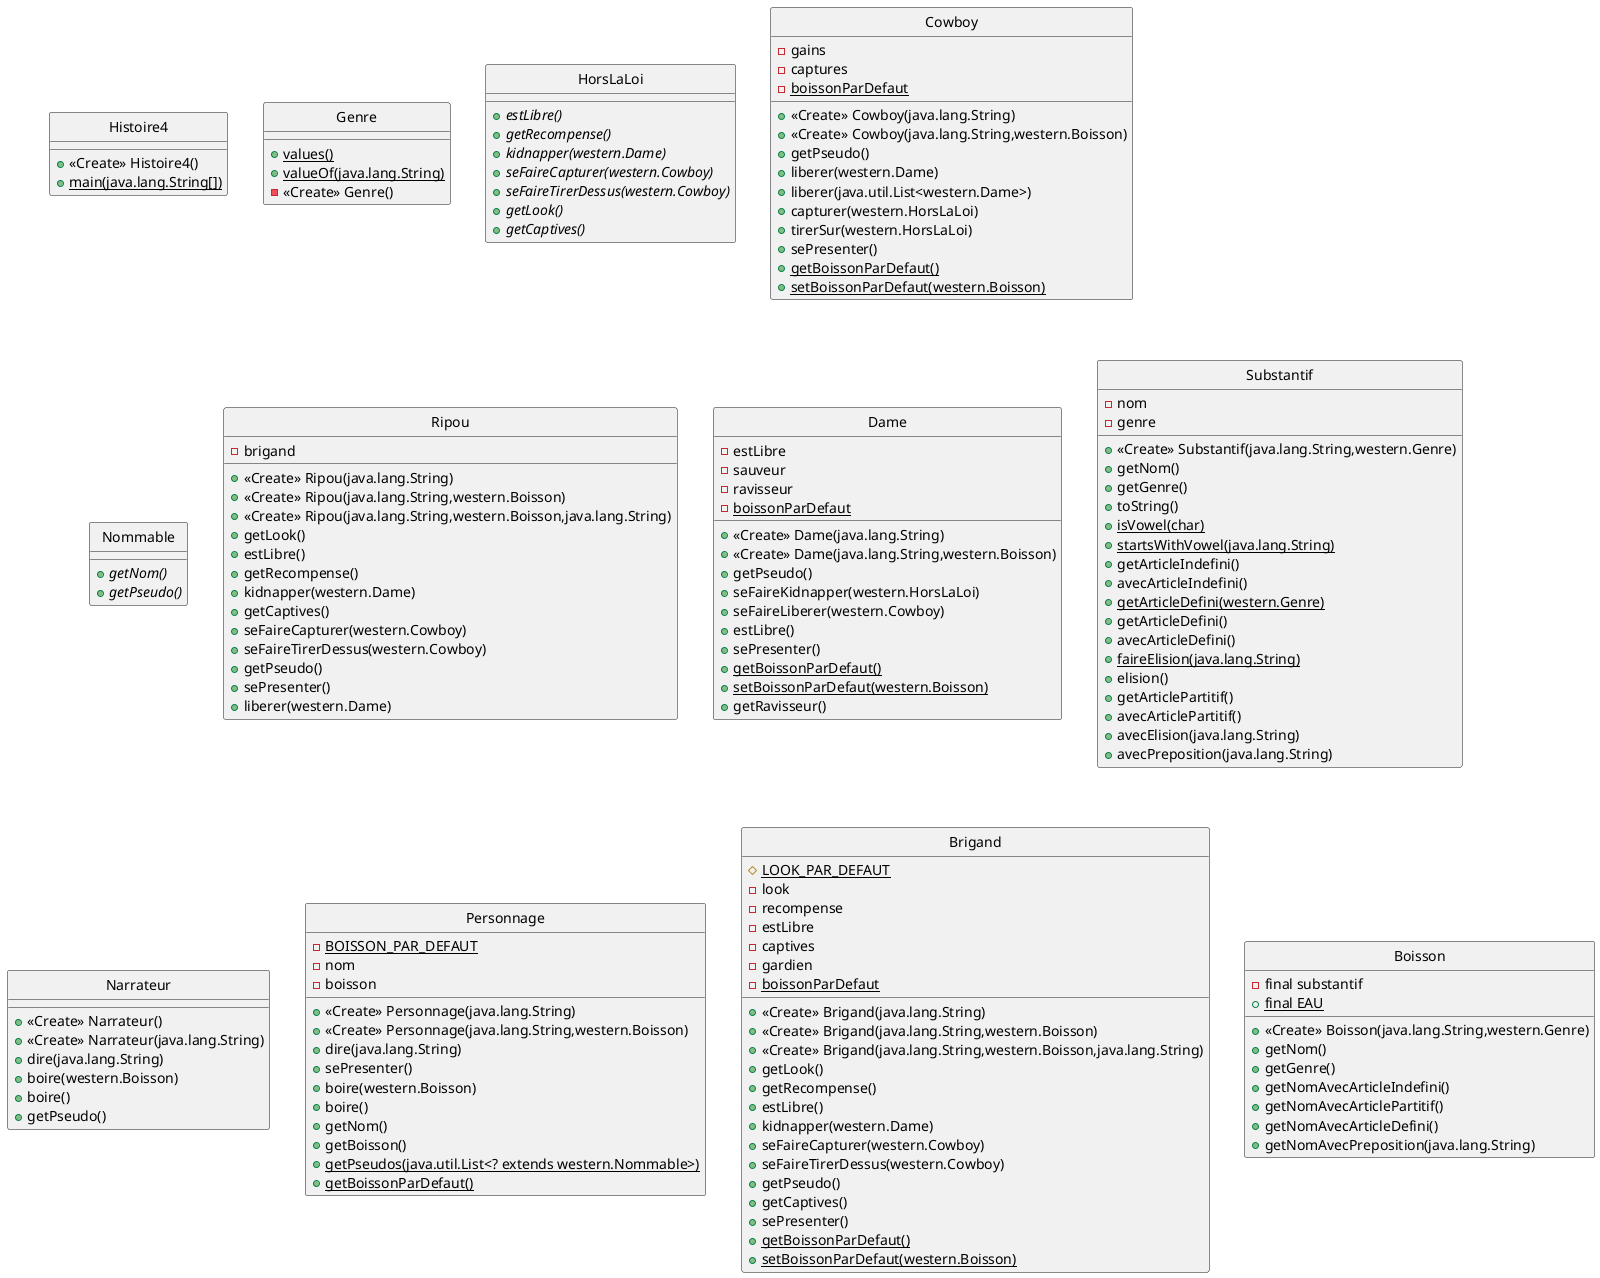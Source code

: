 @startuml
skinparam style strictuml
class Histoire4{ 
+ <<Create>> Histoire4()
+ {static} main(java.lang.String[])

 } 
class Genre{ 
+ {static} values()
+ {static} valueOf(java.lang.String)
- <<Create>> Genre()

 } 
class HorsLaLoi{ 
+ {abstract} estLibre()
+ {abstract} getRecompense()
+ {abstract} kidnapper(western.Dame)
+ {abstract} seFaireCapturer(western.Cowboy)
+ {abstract} seFaireTirerDessus(western.Cowboy)
+ {abstract} getLook()
+ {abstract} getCaptives()

 } 
class Cowboy{ 
- gains
- captures
+ <<Create>> Cowboy(java.lang.String)
+ <<Create>> Cowboy(java.lang.String,western.Boisson)
+ getPseudo()
+ liberer(western.Dame)
+ liberer(java.util.List<western.Dame>)
+ capturer(western.HorsLaLoi)
+ tirerSur(western.HorsLaLoi)
+ sePresenter()
- {static} boissonParDefaut
+ {static} getBoissonParDefaut()
+ {static} setBoissonParDefaut(western.Boisson)

 } 
class Nommable{ 
+ {abstract} getNom()
+ {abstract} getPseudo()

 } 
class Ripou{ 
- brigand
+ <<Create>> Ripou(java.lang.String)
+ <<Create>> Ripou(java.lang.String,western.Boisson)
+ <<Create>> Ripou(java.lang.String,western.Boisson,java.lang.String)
+ getLook()
+ estLibre()
+ getRecompense()
+ kidnapper(western.Dame)
+ getCaptives()
+ seFaireCapturer(western.Cowboy)
+ seFaireTirerDessus(western.Cowboy)
+ getPseudo()
+ sePresenter()
+ liberer(western.Dame)

 } 
class Dame{ 
- estLibre
- sauveur
- ravisseur
+ <<Create>> Dame(java.lang.String)
+ <<Create>> Dame(java.lang.String,western.Boisson)
+ getPseudo()
+ seFaireKidnapper(western.HorsLaLoi)
+ seFaireLiberer(western.Cowboy)
+ estLibre()
+ sePresenter()
- {static} boissonParDefaut
+ {static} getBoissonParDefaut()
+ {static} setBoissonParDefaut(western.Boisson)
+ getRavisseur()

 } 
class Substantif{ 
- nom
- genre
+ <<Create>> Substantif(java.lang.String,western.Genre)
+ getNom()
+ getGenre()
+ toString()
+ {static} isVowel(char)
+ {static} startsWithVowel(java.lang.String)
+ getArticleIndefini()
+ avecArticleIndefini()
+ {static} getArticleDefini(western.Genre)
+ getArticleDefini()
+ avecArticleDefini()
+ {static} faireElision(java.lang.String)
+ elision()
+ getArticlePartitif()
+ avecArticlePartitif()
+ avecElision(java.lang.String)
+ avecPreposition(java.lang.String)

 } 
class Narrateur{ 
+ <<Create>> Narrateur()
+ <<Create>> Narrateur(java.lang.String)
+ dire(java.lang.String)
+ boire(western.Boisson)
+ boire()
+ getPseudo()

 } 
class Personnage{ 
- {static} BOISSON_PAR_DEFAUT
- nom
- boisson
+ <<Create>> Personnage(java.lang.String)
+ <<Create>> Personnage(java.lang.String,western.Boisson)
+ dire(java.lang.String)
+ sePresenter()
+ boire(western.Boisson)
+ boire()
+ getNom()
+ getBoisson()
+ {static} getPseudos(java.util.List<? extends western.Nommable>)
+ {static} getBoissonParDefaut()

 } 
class Brigand{ 
# {static} LOOK_PAR_DEFAUT
- look
- recompense
- estLibre
- captives
- gardien
+ <<Create>> Brigand(java.lang.String)
+ <<Create>> Brigand(java.lang.String,western.Boisson)
+ <<Create>> Brigand(java.lang.String,western.Boisson,java.lang.String)
+ getLook()
+ getRecompense()
+ estLibre()
+ kidnapper(western.Dame)
+ seFaireCapturer(western.Cowboy)
+ seFaireTirerDessus(western.Cowboy)
+ getPseudo()
+ getCaptives()
+ sePresenter()
- {static} boissonParDefaut
+ {static} getBoissonParDefaut()
+ {static} setBoissonParDefaut(western.Boisson)

 } 
class Boisson{ 
- final substantif
+ {static} final EAU
+ <<Create>> Boisson(java.lang.String,western.Genre)
+ getNom()
+ getGenre()
+ getNomAvecArticleIndefini()
+ getNomAvecArticlePartitif()
+ getNomAvecArticleDefini()
+ getNomAvecPreposition(java.lang.String)

 } 
@enduml
